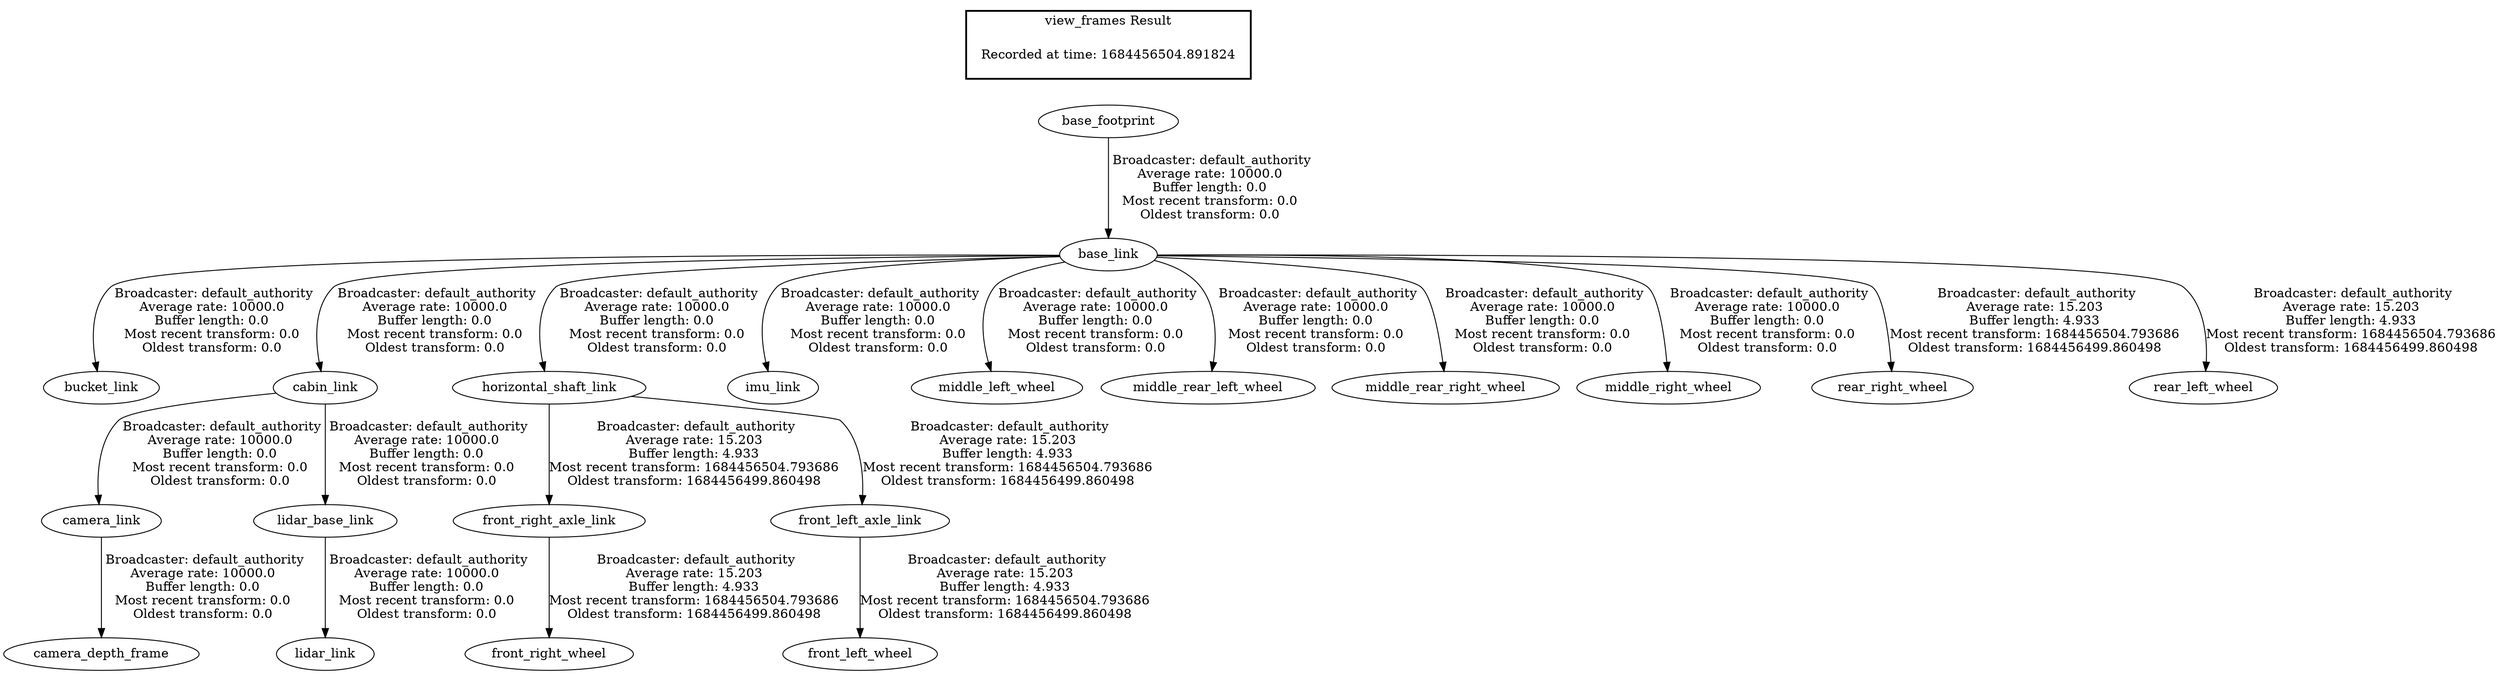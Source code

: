 digraph G {
"front_right_axle_link" -> "front_right_wheel"[label=" Broadcaster: default_authority\nAverage rate: 15.203\nBuffer length: 4.933\nMost recent transform: 1684456504.793686\nOldest transform: 1684456499.860498\n"];
"base_footprint" -> "base_link"[label=" Broadcaster: default_authority\nAverage rate: 10000.0\nBuffer length: 0.0\nMost recent transform: 0.0\nOldest transform: 0.0\n"];
"base_link" -> "bucket_link"[label=" Broadcaster: default_authority\nAverage rate: 10000.0\nBuffer length: 0.0\nMost recent transform: 0.0\nOldest transform: 0.0\n"];
"base_link" -> "cabin_link"[label=" Broadcaster: default_authority\nAverage rate: 10000.0\nBuffer length: 0.0\nMost recent transform: 0.0\nOldest transform: 0.0\n"];
"camera_link" -> "camera_depth_frame"[label=" Broadcaster: default_authority\nAverage rate: 10000.0\nBuffer length: 0.0\nMost recent transform: 0.0\nOldest transform: 0.0\n"];
"cabin_link" -> "camera_link"[label=" Broadcaster: default_authority\nAverage rate: 10000.0\nBuffer length: 0.0\nMost recent transform: 0.0\nOldest transform: 0.0\n"];
"base_link" -> "horizontal_shaft_link"[label=" Broadcaster: default_authority\nAverage rate: 10000.0\nBuffer length: 0.0\nMost recent transform: 0.0\nOldest transform: 0.0\n"];
"base_link" -> "imu_link"[label=" Broadcaster: default_authority\nAverage rate: 10000.0\nBuffer length: 0.0\nMost recent transform: 0.0\nOldest transform: 0.0\n"];
"cabin_link" -> "lidar_base_link"[label=" Broadcaster: default_authority\nAverage rate: 10000.0\nBuffer length: 0.0\nMost recent transform: 0.0\nOldest transform: 0.0\n"];
"lidar_base_link" -> "lidar_link"[label=" Broadcaster: default_authority\nAverage rate: 10000.0\nBuffer length: 0.0\nMost recent transform: 0.0\nOldest transform: 0.0\n"];
"base_link" -> "middle_left_wheel"[label=" Broadcaster: default_authority\nAverage rate: 10000.0\nBuffer length: 0.0\nMost recent transform: 0.0\nOldest transform: 0.0\n"];
"base_link" -> "middle_rear_left_wheel"[label=" Broadcaster: default_authority\nAverage rate: 10000.0\nBuffer length: 0.0\nMost recent transform: 0.0\nOldest transform: 0.0\n"];
"base_link" -> "middle_rear_right_wheel"[label=" Broadcaster: default_authority\nAverage rate: 10000.0\nBuffer length: 0.0\nMost recent transform: 0.0\nOldest transform: 0.0\n"];
"base_link" -> "middle_right_wheel"[label=" Broadcaster: default_authority\nAverage rate: 10000.0\nBuffer length: 0.0\nMost recent transform: 0.0\nOldest transform: 0.0\n"];
"front_left_axle_link" -> "front_left_wheel"[label=" Broadcaster: default_authority\nAverage rate: 15.203\nBuffer length: 4.933\nMost recent transform: 1684456504.793686\nOldest transform: 1684456499.860498\n"];
"base_link" -> "rear_right_wheel"[label=" Broadcaster: default_authority\nAverage rate: 15.203\nBuffer length: 4.933\nMost recent transform: 1684456504.793686\nOldest transform: 1684456499.860498\n"];
"base_link" -> "rear_left_wheel"[label=" Broadcaster: default_authority\nAverage rate: 15.203\nBuffer length: 4.933\nMost recent transform: 1684456504.793686\nOldest transform: 1684456499.860498\n"];
"horizontal_shaft_link" -> "front_right_axle_link"[label=" Broadcaster: default_authority\nAverage rate: 15.203\nBuffer length: 4.933\nMost recent transform: 1684456504.793686\nOldest transform: 1684456499.860498\n"];
"horizontal_shaft_link" -> "front_left_axle_link"[label=" Broadcaster: default_authority\nAverage rate: 15.203\nBuffer length: 4.933\nMost recent transform: 1684456504.793686\nOldest transform: 1684456499.860498\n"];
edge [style=invis];
 subgraph cluster_legend { style=bold; color=black; label ="view_frames Result";
"Recorded at time: 1684456504.891824"[ shape=plaintext ] ;
}->"base_footprint";
}
